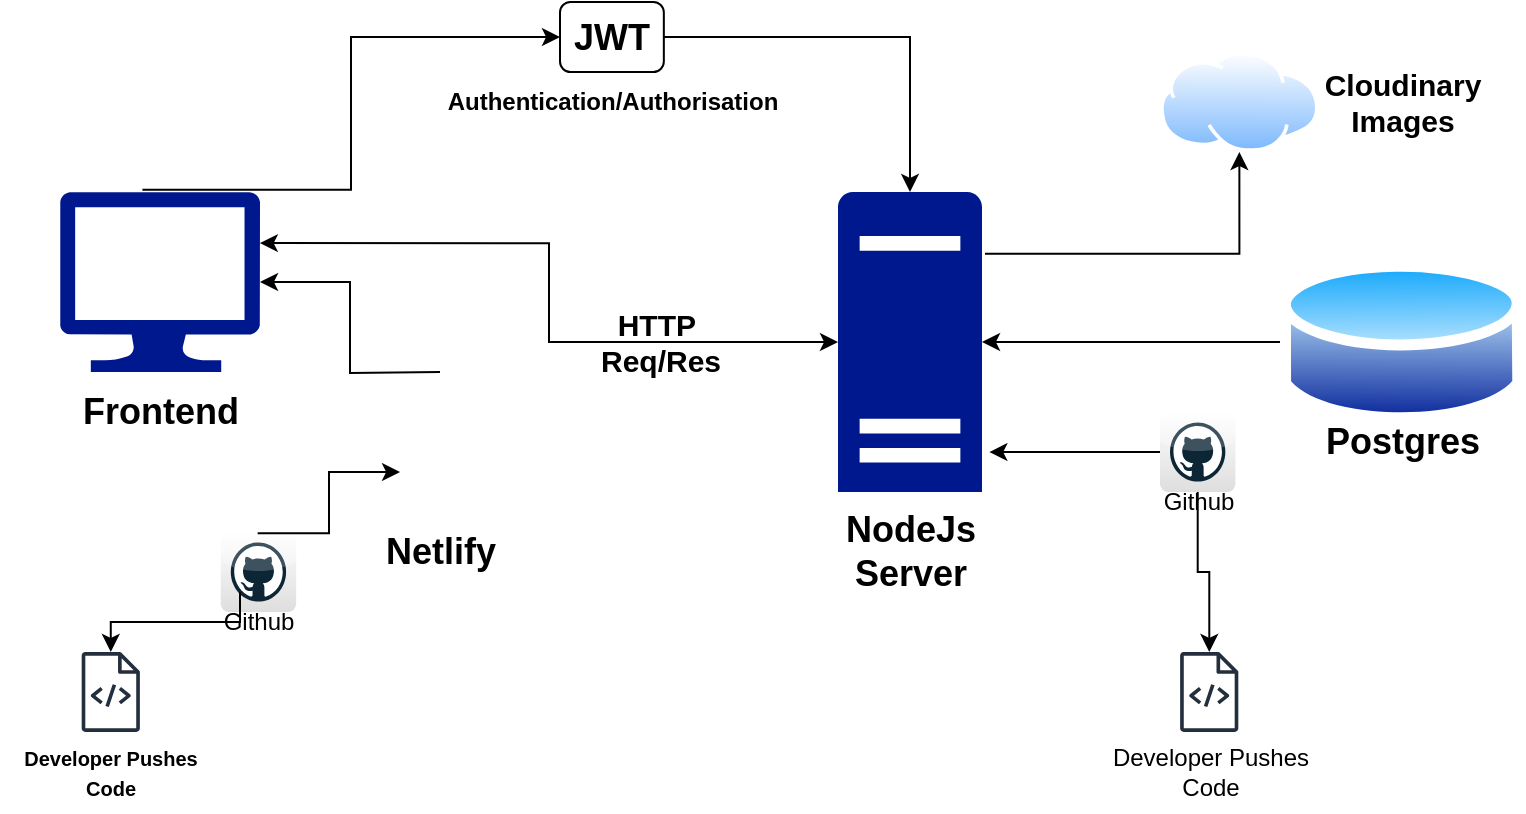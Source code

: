 <mxfile version="22.1.16" type="github">
  <diagram name="Page-1" id="XqbEgCHJAF2CjJZnuu2g">
    <mxGraphModel dx="2250" dy="753" grid="1" gridSize="10" guides="1" tooltips="1" connect="1" arrows="1" fold="1" page="1" pageScale="1" pageWidth="850" pageHeight="1100" math="0" shadow="0">
      <root>
        <mxCell id="0" />
        <mxCell id="1" parent="0" />
        <mxCell id="AMR2gBeTkldoJbkAxwl3-1" value="" style="image;aspect=fixed;perimeter=ellipsePerimeter;html=1;align=center;shadow=0;dashed=0;spacingTop=3;image=img/lib/active_directory/database.svg;" vertex="1" parent="1">
          <mxGeometry x="610" y="180" width="121.62" height="90" as="geometry" />
        </mxCell>
        <mxCell id="AMR2gBeTkldoJbkAxwl3-3" value="" style="sketch=0;aspect=fixed;pointerEvents=1;shadow=0;dashed=0;html=1;strokeColor=none;labelPosition=center;verticalLabelPosition=bottom;verticalAlign=top;align=center;fillColor=#00188D;shape=mxgraph.mscae.enterprise.server_generic" vertex="1" parent="1">
          <mxGeometry x="389" y="150" width="72" height="150" as="geometry" />
        </mxCell>
        <mxCell id="AMR2gBeTkldoJbkAxwl3-4" value="" style="dashed=0;outlineConnect=0;html=1;align=center;labelPosition=center;verticalLabelPosition=bottom;verticalAlign=top;shape=mxgraph.webicons.github;gradientColor=#DFDEDE" vertex="1" parent="1">
          <mxGeometry x="550.0" y="260" width="37.7" height="40" as="geometry" />
        </mxCell>
        <mxCell id="AMR2gBeTkldoJbkAxwl3-5" value="" style="image;aspect=fixed;perimeter=ellipsePerimeter;html=1;align=center;shadow=0;dashed=0;spacingTop=3;image=img/lib/active_directory/internet_cloud.svg;" vertex="1" parent="1">
          <mxGeometry x="550" y="80" width="79.36" height="50" as="geometry" />
        </mxCell>
        <mxCell id="AMR2gBeTkldoJbkAxwl3-6" value="" style="shape=image;html=1;verticalAlign=top;verticalLabelPosition=bottom;labelBackgroundColor=#ffffff;imageAspect=0;aspect=fixed;image=https://cdn2.iconfinder.com/data/icons/boxicons-logos/24/bxl-netlify-128.png" vertex="1" parent="1">
          <mxGeometry x="145" y="230" width="90" height="90" as="geometry" />
        </mxCell>
        <mxCell id="AMR2gBeTkldoJbkAxwl3-8" value="" style="sketch=0;aspect=fixed;pointerEvents=1;shadow=0;dashed=0;html=1;strokeColor=none;labelPosition=center;verticalLabelPosition=bottom;verticalAlign=top;align=center;fillColor=#00188D;shape=mxgraph.azure.computer" vertex="1" parent="1">
          <mxGeometry x="-3.553e-15" y="150" width="100" height="90" as="geometry" />
        </mxCell>
        <mxCell id="AMR2gBeTkldoJbkAxwl3-11" value="" style="dashed=0;outlineConnect=0;html=1;align=center;labelPosition=center;verticalLabelPosition=bottom;verticalAlign=top;shape=mxgraph.webicons.github;gradientColor=#DFDEDE" vertex="1" parent="1">
          <mxGeometry x="80.38" y="320" width="37.7" height="40" as="geometry" />
        </mxCell>
        <mxCell id="AMR2gBeTkldoJbkAxwl3-13" value="" style="sketch=0;outlineConnect=0;fontColor=#232F3E;gradientColor=none;fillColor=#232F3D;strokeColor=none;dashed=0;verticalLabelPosition=bottom;verticalAlign=top;align=center;html=1;fontSize=12;fontStyle=0;aspect=fixed;pointerEvents=1;shape=mxgraph.aws4.source_code;" vertex="1" parent="1">
          <mxGeometry x="10.77" y="380" width="29.23" height="40" as="geometry" />
        </mxCell>
        <mxCell id="AMR2gBeTkldoJbkAxwl3-16" value="" style="sketch=0;outlineConnect=0;fontColor=#232F3E;gradientColor=none;fillColor=#232F3D;strokeColor=none;dashed=0;verticalLabelPosition=bottom;verticalAlign=top;align=center;html=1;fontSize=12;fontStyle=0;aspect=fixed;pointerEvents=1;shape=mxgraph.aws4.source_code;" vertex="1" parent="1">
          <mxGeometry x="560" y="380" width="29.23" height="40" as="geometry" />
        </mxCell>
        <mxCell id="AMR2gBeTkldoJbkAxwl3-17" value="&lt;b&gt;&lt;font style=&quot;font-size: 18px;&quot;&gt;JWT&lt;/font&gt;&lt;/b&gt;" style="rounded=1;whiteSpace=wrap;html=1;" vertex="1" parent="1">
          <mxGeometry x="250" y="55" width="51.92" height="35" as="geometry" />
        </mxCell>
        <mxCell id="AMR2gBeTkldoJbkAxwl3-18" value="&lt;b style=&quot;font-size: 10px;&quot;&gt;Developer Pushes&lt;br&gt;Code&lt;/b&gt;" style="text;html=1;align=center;verticalAlign=middle;resizable=0;points=[];autosize=1;strokeColor=none;fillColor=none;" vertex="1" parent="1">
          <mxGeometry x="-29.62" y="420" width="110" height="40" as="geometry" />
        </mxCell>
        <mxCell id="AMR2gBeTkldoJbkAxwl3-20" value="Developer Pushes&lt;br&gt;Code" style="text;html=1;align=center;verticalAlign=middle;resizable=0;points=[];autosize=1;strokeColor=none;fillColor=none;" vertex="1" parent="1">
          <mxGeometry x="514.61" y="420" width="120" height="40" as="geometry" />
        </mxCell>
        <mxCell id="AMR2gBeTkldoJbkAxwl3-21" value="" style="endArrow=classic;html=1;rounded=0;entryX=0.5;entryY=0;entryDx=0;entryDy=0;entryPerimeter=0;exitX=1;exitY=0.5;exitDx=0;exitDy=0;edgeStyle=orthogonalEdgeStyle;" edge="1" parent="1" source="AMR2gBeTkldoJbkAxwl3-17" target="AMR2gBeTkldoJbkAxwl3-3">
          <mxGeometry width="50" height="50" relative="1" as="geometry">
            <mxPoint x="170" y="80" as="sourcePoint" />
            <mxPoint x="220" y="30" as="targetPoint" />
          </mxGeometry>
        </mxCell>
        <mxCell id="AMR2gBeTkldoJbkAxwl3-22" value="" style="endArrow=classic;html=1;rounded=0;exitX=0;exitY=0.5;exitDx=0;exitDy=0;entryX=1;entryY=0.5;entryDx=0;entryDy=0;entryPerimeter=0;" edge="1" parent="1" source="AMR2gBeTkldoJbkAxwl3-1" target="AMR2gBeTkldoJbkAxwl3-3">
          <mxGeometry width="50" height="50" relative="1" as="geometry">
            <mxPoint x="549.61" y="240" as="sourcePoint" />
            <mxPoint x="599.61" y="190" as="targetPoint" />
          </mxGeometry>
        </mxCell>
        <mxCell id="AMR2gBeTkldoJbkAxwl3-35" value="" style="endArrow=classic;html=1;rounded=0;edgeStyle=orthogonalEdgeStyle;" edge="1" parent="1" source="AMR2gBeTkldoJbkAxwl3-4" target="AMR2gBeTkldoJbkAxwl3-16">
          <mxGeometry width="50" height="50" relative="1" as="geometry">
            <mxPoint x="700" y="430" as="sourcePoint" />
            <mxPoint x="750" y="380" as="targetPoint" />
          </mxGeometry>
        </mxCell>
        <mxCell id="AMR2gBeTkldoJbkAxwl3-38" value="" style="endArrow=classic;html=1;rounded=0;edgeStyle=elbowEdgeStyle;elbow=vertical;" edge="1" parent="1" target="AMR2gBeTkldoJbkAxwl3-13">
          <mxGeometry width="50" height="50" relative="1" as="geometry">
            <mxPoint x="90" y="350" as="sourcePoint" />
            <mxPoint x="140" y="300" as="targetPoint" />
          </mxGeometry>
        </mxCell>
        <mxCell id="AMR2gBeTkldoJbkAxwl3-41" value="&lt;b&gt;&lt;font style=&quot;font-size: 18px;&quot;&gt;Netlify&lt;/font&gt;&lt;/b&gt;" style="text;html=1;align=center;verticalAlign=middle;resizable=0;points=[];autosize=1;strokeColor=none;fillColor=none;" vertex="1" parent="1">
          <mxGeometry x="150" y="310" width="80" height="40" as="geometry" />
        </mxCell>
        <mxCell id="AMR2gBeTkldoJbkAxwl3-42" value="" style="endArrow=classic;html=1;rounded=0;edgeStyle=elbowEdgeStyle;entryX=0.278;entryY=0.667;entryDx=0;entryDy=0;entryPerimeter=0;exitX=0.489;exitY=0.015;exitDx=0;exitDy=0;exitPerimeter=0;elbow=vertical;" edge="1" parent="1" source="AMR2gBeTkldoJbkAxwl3-11" target="AMR2gBeTkldoJbkAxwl3-6">
          <mxGeometry width="50" height="50" relative="1" as="geometry">
            <mxPoint x="100" y="320" as="sourcePoint" />
            <mxPoint x="150" y="270" as="targetPoint" />
          </mxGeometry>
        </mxCell>
        <mxCell id="AMR2gBeTkldoJbkAxwl3-47" value="" style="endArrow=classic;html=1;rounded=0;entryX=1.051;entryY=0.867;entryDx=0;entryDy=0;entryPerimeter=0;" edge="1" parent="1" source="AMR2gBeTkldoJbkAxwl3-4" target="AMR2gBeTkldoJbkAxwl3-3">
          <mxGeometry width="50" height="50" relative="1" as="geometry">
            <mxPoint x="570" y="260" as="sourcePoint" />
            <mxPoint x="620" y="210" as="targetPoint" />
          </mxGeometry>
        </mxCell>
        <mxCell id="AMR2gBeTkldoJbkAxwl3-48" value="" style="endArrow=classic;html=1;rounded=0;entryX=1;entryY=0.5;entryDx=0;entryDy=0;entryPerimeter=0;edgeStyle=orthogonalEdgeStyle;" edge="1" parent="1" target="AMR2gBeTkldoJbkAxwl3-8">
          <mxGeometry width="50" height="50" relative="1" as="geometry">
            <mxPoint x="190" y="240" as="sourcePoint" />
            <mxPoint x="240" y="190" as="targetPoint" />
          </mxGeometry>
        </mxCell>
        <mxCell id="AMR2gBeTkldoJbkAxwl3-49" value="&lt;b&gt;&lt;font style=&quot;font-size: 18px;&quot;&gt;Frontend&lt;/font&gt;&lt;/b&gt;" style="text;html=1;align=center;verticalAlign=middle;resizable=0;points=[];autosize=1;strokeColor=none;fillColor=none;" vertex="1" parent="1">
          <mxGeometry y="240" width="100" height="40" as="geometry" />
        </mxCell>
        <mxCell id="AMR2gBeTkldoJbkAxwl3-50" value="&lt;b&gt;Authentication/Authorisation&lt;/b&gt;" style="text;html=1;align=center;verticalAlign=middle;resizable=0;points=[];autosize=1;strokeColor=none;fillColor=none;" vertex="1" parent="1">
          <mxGeometry x="180.96" y="90" width="190" height="30" as="geometry" />
        </mxCell>
        <mxCell id="AMR2gBeTkldoJbkAxwl3-52" value="" style="endArrow=classic;html=1;rounded=0;entryX=0;entryY=0.5;entryDx=0;entryDy=0;exitX=0.412;exitY=-0.013;exitDx=0;exitDy=0;exitPerimeter=0;edgeStyle=elbowEdgeStyle;" edge="1" parent="1" source="AMR2gBeTkldoJbkAxwl3-8" target="AMR2gBeTkldoJbkAxwl3-17">
          <mxGeometry width="50" height="50" relative="1" as="geometry">
            <mxPoint x="30" y="150" as="sourcePoint" />
            <mxPoint x="80" y="100" as="targetPoint" />
          </mxGeometry>
        </mxCell>
        <mxCell id="AMR2gBeTkldoJbkAxwl3-53" value="&lt;b style=&quot;font-size: 18px;&quot;&gt;NodeJs&lt;br&gt;Server&lt;/b&gt;" style="text;html=1;align=center;verticalAlign=middle;resizable=0;points=[];autosize=1;strokeColor=none;fillColor=none;" vertex="1" parent="1">
          <mxGeometry x="380" y="300" width="90" height="60" as="geometry" />
        </mxCell>
        <mxCell id="AMR2gBeTkldoJbkAxwl3-54" value="Github" style="text;html=1;align=center;verticalAlign=middle;resizable=0;points=[];autosize=1;strokeColor=none;fillColor=none;" vertex="1" parent="1">
          <mxGeometry x="538.85" y="290" width="60" height="30" as="geometry" />
        </mxCell>
        <mxCell id="AMR2gBeTkldoJbkAxwl3-55" value="Github" style="text;html=1;align=center;verticalAlign=middle;resizable=0;points=[];autosize=1;strokeColor=none;fillColor=none;" vertex="1" parent="1">
          <mxGeometry x="69.23" y="350" width="60" height="30" as="geometry" />
        </mxCell>
        <mxCell id="AMR2gBeTkldoJbkAxwl3-56" value="" style="endArrow=classic;html=1;rounded=0;entryX=0.5;entryY=1;entryDx=0;entryDy=0;exitX=1.021;exitY=0.206;exitDx=0;exitDy=0;exitPerimeter=0;edgeStyle=orthogonalEdgeStyle;" edge="1" parent="1" source="AMR2gBeTkldoJbkAxwl3-3" target="AMR2gBeTkldoJbkAxwl3-5">
          <mxGeometry width="50" height="50" relative="1" as="geometry">
            <mxPoint x="530" y="220" as="sourcePoint" />
            <mxPoint x="580" y="170" as="targetPoint" />
          </mxGeometry>
        </mxCell>
        <mxCell id="AMR2gBeTkldoJbkAxwl3-57" value="&lt;b style=&quot;font-size: 15px;&quot;&gt;Cloudinary&lt;br&gt;Images&lt;/b&gt;" style="text;html=1;align=center;verticalAlign=middle;resizable=0;points=[];autosize=1;strokeColor=none;fillColor=none;" vertex="1" parent="1">
          <mxGeometry x="620.81" y="80" width="100" height="50" as="geometry" />
        </mxCell>
        <mxCell id="AMR2gBeTkldoJbkAxwl3-61" value="&lt;b&gt;&lt;font style=&quot;font-size: 18px;&quot;&gt;Postgres&lt;/font&gt;&lt;/b&gt;" style="text;html=1;align=center;verticalAlign=middle;resizable=0;points=[];autosize=1;strokeColor=none;fillColor=none;" vertex="1" parent="1">
          <mxGeometry x="620.81" y="255" width="100" height="40" as="geometry" />
        </mxCell>
        <mxCell id="AMR2gBeTkldoJbkAxwl3-63" value="" style="endArrow=classic;startArrow=classic;html=1;rounded=0;entryX=0;entryY=0.5;entryDx=0;entryDy=0;entryPerimeter=0;exitX=0.999;exitY=0.284;exitDx=0;exitDy=0;exitPerimeter=0;edgeStyle=orthogonalEdgeStyle;" edge="1" parent="1" source="AMR2gBeTkldoJbkAxwl3-8" target="AMR2gBeTkldoJbkAxwl3-3">
          <mxGeometry width="50" height="50" relative="1" as="geometry">
            <mxPoint x="230" y="220" as="sourcePoint" />
            <mxPoint x="280" y="170" as="targetPoint" />
          </mxGeometry>
        </mxCell>
        <mxCell id="AMR2gBeTkldoJbkAxwl3-64" value="&lt;b style=&quot;font-size: 15px;&quot;&gt;HTTP&amp;nbsp;&lt;br&gt;Req/Res&lt;/b&gt;" style="text;html=1;align=center;verticalAlign=middle;resizable=0;points=[];autosize=1;strokeColor=none;fillColor=none;" vertex="1" parent="1">
          <mxGeometry x="260" y="200" width="80" height="50" as="geometry" />
        </mxCell>
      </root>
    </mxGraphModel>
  </diagram>
</mxfile>
